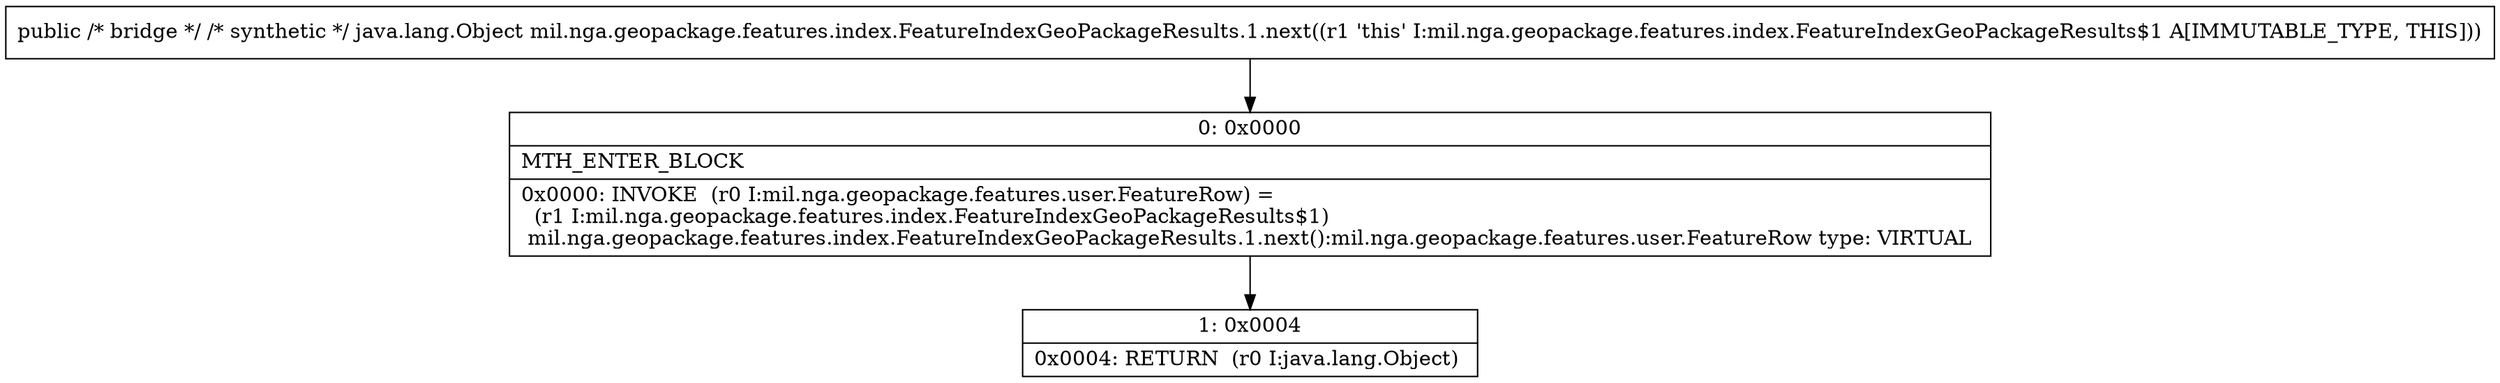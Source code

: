 digraph "CFG formil.nga.geopackage.features.index.FeatureIndexGeoPackageResults.1.next()Ljava\/lang\/Object;" {
Node_0 [shape=record,label="{0\:\ 0x0000|MTH_ENTER_BLOCK\l|0x0000: INVOKE  (r0 I:mil.nga.geopackage.features.user.FeatureRow) = \l  (r1 I:mil.nga.geopackage.features.index.FeatureIndexGeoPackageResults$1)\l mil.nga.geopackage.features.index.FeatureIndexGeoPackageResults.1.next():mil.nga.geopackage.features.user.FeatureRow type: VIRTUAL \l}"];
Node_1 [shape=record,label="{1\:\ 0x0004|0x0004: RETURN  (r0 I:java.lang.Object) \l}"];
MethodNode[shape=record,label="{public \/* bridge *\/ \/* synthetic *\/ java.lang.Object mil.nga.geopackage.features.index.FeatureIndexGeoPackageResults.1.next((r1 'this' I:mil.nga.geopackage.features.index.FeatureIndexGeoPackageResults$1 A[IMMUTABLE_TYPE, THIS])) }"];
MethodNode -> Node_0;
Node_0 -> Node_1;
}

